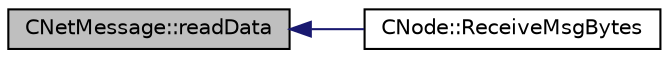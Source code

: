 digraph "CNetMessage::readData"
{
  edge [fontname="Helvetica",fontsize="10",labelfontname="Helvetica",labelfontsize="10"];
  node [fontname="Helvetica",fontsize="10",shape=record];
  rankdir="LR";
  Node9 [label="CNetMessage::readData",height=0.2,width=0.4,color="black", fillcolor="grey75", style="filled", fontcolor="black"];
  Node9 -> Node10 [dir="back",color="midnightblue",fontsize="10",style="solid",fontname="Helvetica"];
  Node10 [label="CNode::ReceiveMsgBytes",height=0.2,width=0.4,color="black", fillcolor="white", style="filled",URL="$d1/d64/class_c_node.html#a84a10eb3aec7fdddafeb354527b50b75"];
}
